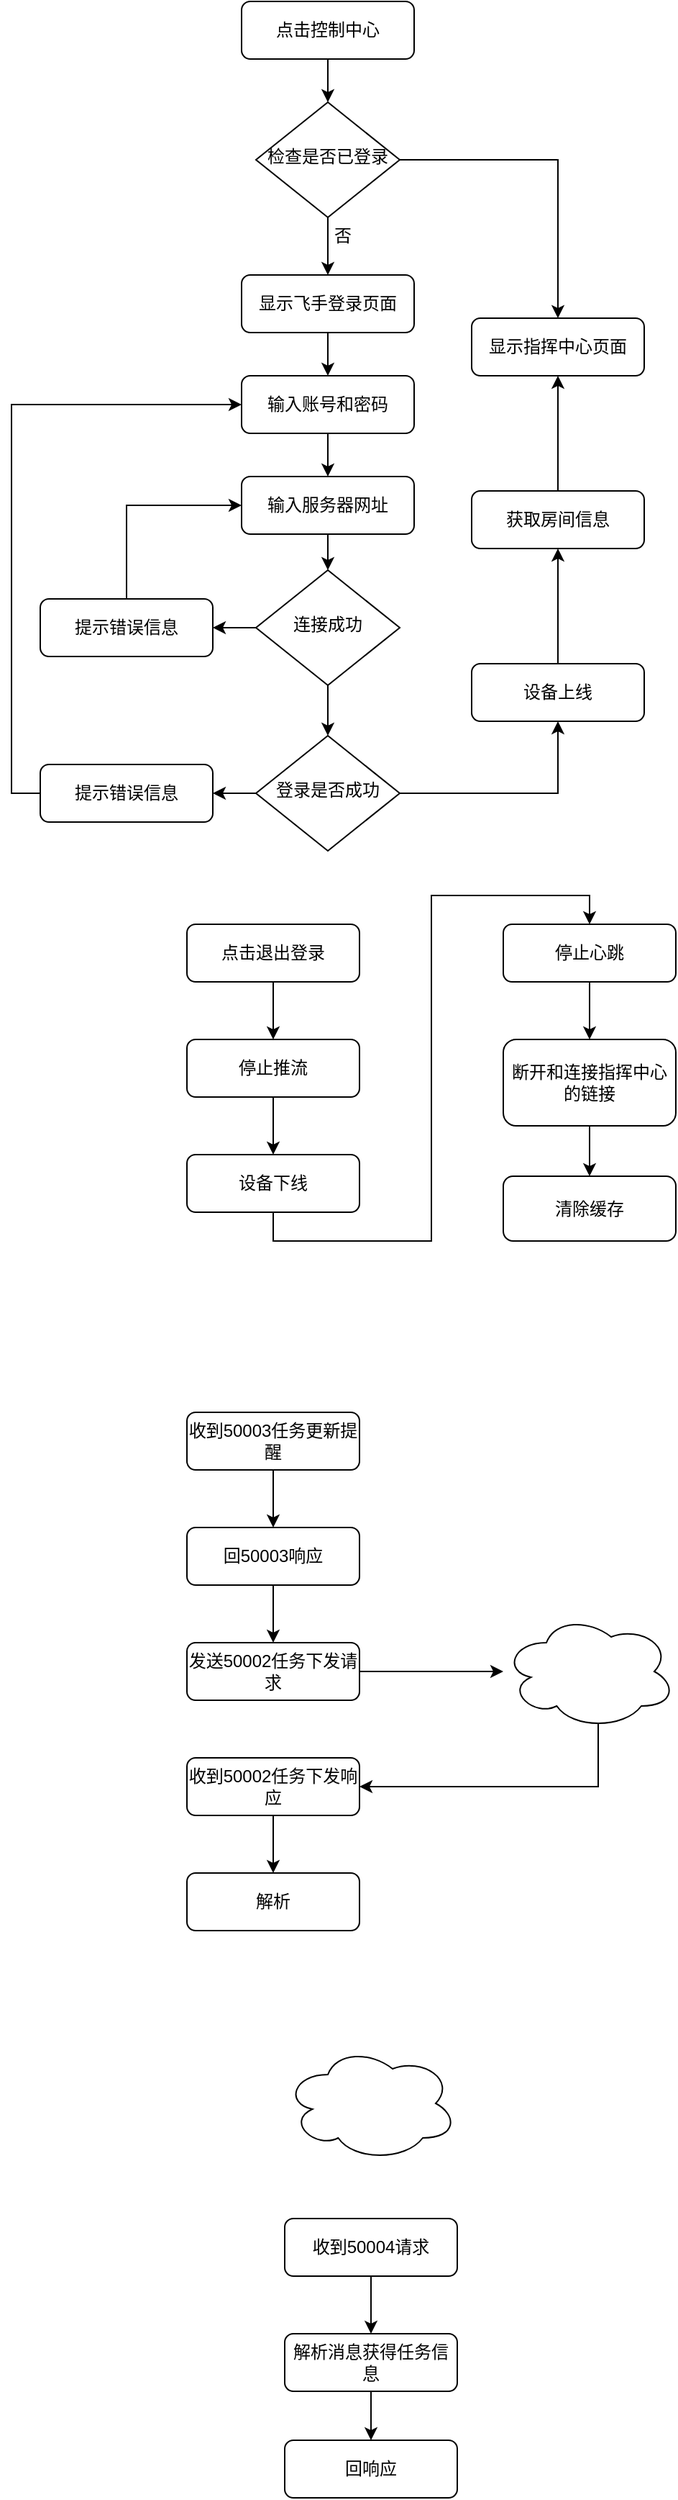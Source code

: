 <mxfile version="21.2.9" type="github">
  <diagram id="C5RBs43oDa-KdzZeNtuy" name="Page-1">
    <mxGraphModel dx="1619" dy="796" grid="1" gridSize="10" guides="1" tooltips="1" connect="1" arrows="1" fold="1" page="1" pageScale="1" pageWidth="827" pageHeight="1169" math="0" shadow="0">
      <root>
        <mxCell id="WIyWlLk6GJQsqaUBKTNV-0" />
        <mxCell id="WIyWlLk6GJQsqaUBKTNV-1" parent="WIyWlLk6GJQsqaUBKTNV-0" />
        <mxCell id="29L7NuxYqV0kYFTX0n2L-63" style="edgeStyle=orthogonalEdgeStyle;rounded=0;orthogonalLoop=1;jettySize=auto;html=1;exitX=0.5;exitY=1;exitDx=0;exitDy=0;entryX=0.5;entryY=0;entryDx=0;entryDy=0;" edge="1" parent="WIyWlLk6GJQsqaUBKTNV-1" source="WIyWlLk6GJQsqaUBKTNV-3" target="WIyWlLk6GJQsqaUBKTNV-6">
          <mxGeometry relative="1" as="geometry" />
        </mxCell>
        <mxCell id="WIyWlLk6GJQsqaUBKTNV-3" value="点击控制中心" style="rounded=1;whiteSpace=wrap;html=1;fontSize=12;glass=0;strokeWidth=1;shadow=0;" parent="WIyWlLk6GJQsqaUBKTNV-1" vertex="1">
          <mxGeometry x="180" y="40" width="120" height="40" as="geometry" />
        </mxCell>
        <mxCell id="29L7NuxYqV0kYFTX0n2L-9" style="edgeStyle=orthogonalEdgeStyle;rounded=0;orthogonalLoop=1;jettySize=auto;html=1;exitX=1;exitY=0.5;exitDx=0;exitDy=0;" edge="1" parent="WIyWlLk6GJQsqaUBKTNV-1" source="WIyWlLk6GJQsqaUBKTNV-6" target="WIyWlLk6GJQsqaUBKTNV-7">
          <mxGeometry relative="1" as="geometry" />
        </mxCell>
        <mxCell id="29L7NuxYqV0kYFTX0n2L-30" style="edgeStyle=orthogonalEdgeStyle;rounded=0;orthogonalLoop=1;jettySize=auto;html=1;exitX=0.5;exitY=1;exitDx=0;exitDy=0;entryX=0.5;entryY=0;entryDx=0;entryDy=0;" edge="1" parent="WIyWlLk6GJQsqaUBKTNV-1" source="WIyWlLk6GJQsqaUBKTNV-6" target="29L7NuxYqV0kYFTX0n2L-5">
          <mxGeometry relative="1" as="geometry" />
        </mxCell>
        <mxCell id="WIyWlLk6GJQsqaUBKTNV-6" value="检查是否已登录" style="rhombus;whiteSpace=wrap;html=1;shadow=0;fontFamily=Helvetica;fontSize=12;align=center;strokeWidth=1;spacing=6;spacingTop=-4;" parent="WIyWlLk6GJQsqaUBKTNV-1" vertex="1">
          <mxGeometry x="190" y="110" width="100" height="80" as="geometry" />
        </mxCell>
        <mxCell id="WIyWlLk6GJQsqaUBKTNV-7" value="显示指挥中心页面" style="rounded=1;whiteSpace=wrap;html=1;fontSize=12;glass=0;strokeWidth=1;shadow=0;" parent="WIyWlLk6GJQsqaUBKTNV-1" vertex="1">
          <mxGeometry x="340" y="260" width="120" height="40" as="geometry" />
        </mxCell>
        <mxCell id="29L7NuxYqV0kYFTX0n2L-58" style="edgeStyle=orthogonalEdgeStyle;rounded=0;orthogonalLoop=1;jettySize=auto;html=1;exitX=0.5;exitY=1;exitDx=0;exitDy=0;entryX=0.5;entryY=0;entryDx=0;entryDy=0;" edge="1" parent="WIyWlLk6GJQsqaUBKTNV-1" source="WIyWlLk6GJQsqaUBKTNV-11" target="29L7NuxYqV0kYFTX0n2L-54">
          <mxGeometry relative="1" as="geometry" />
        </mxCell>
        <mxCell id="WIyWlLk6GJQsqaUBKTNV-11" value="输入账号和密码" style="rounded=1;whiteSpace=wrap;html=1;fontSize=12;glass=0;strokeWidth=1;shadow=0;" parent="WIyWlLk6GJQsqaUBKTNV-1" vertex="1">
          <mxGeometry x="180" y="300" width="120" height="40" as="geometry" />
        </mxCell>
        <mxCell id="29L7NuxYqV0kYFTX0n2L-72" value="" style="edgeStyle=orthogonalEdgeStyle;rounded=0;orthogonalLoop=1;jettySize=auto;html=1;" edge="1" parent="WIyWlLk6GJQsqaUBKTNV-1" source="WIyWlLk6GJQsqaUBKTNV-12" target="29L7NuxYqV0kYFTX0n2L-71">
          <mxGeometry relative="1" as="geometry" />
        </mxCell>
        <mxCell id="WIyWlLk6GJQsqaUBKTNV-12" value="点击退出登录" style="rounded=1;whiteSpace=wrap;html=1;fontSize=12;glass=0;strokeWidth=1;shadow=0;" parent="WIyWlLk6GJQsqaUBKTNV-1" vertex="1">
          <mxGeometry x="142" y="681" width="120" height="40" as="geometry" />
        </mxCell>
        <mxCell id="29L7NuxYqV0kYFTX0n2L-31" style="edgeStyle=orthogonalEdgeStyle;rounded=0;orthogonalLoop=1;jettySize=auto;html=1;exitX=0.5;exitY=1;exitDx=0;exitDy=0;entryX=0.5;entryY=0;entryDx=0;entryDy=0;" edge="1" parent="WIyWlLk6GJQsqaUBKTNV-1" source="29L7NuxYqV0kYFTX0n2L-5" target="WIyWlLk6GJQsqaUBKTNV-11">
          <mxGeometry relative="1" as="geometry" />
        </mxCell>
        <mxCell id="29L7NuxYqV0kYFTX0n2L-5" value="显示飞手登录页面" style="rounded=1;whiteSpace=wrap;html=1;" vertex="1" parent="WIyWlLk6GJQsqaUBKTNV-1">
          <mxGeometry x="180" y="230" width="120" height="40" as="geometry" />
        </mxCell>
        <mxCell id="29L7NuxYqV0kYFTX0n2L-66" style="edgeStyle=orthogonalEdgeStyle;rounded=0;orthogonalLoop=1;jettySize=auto;html=1;exitX=1;exitY=0.5;exitDx=0;exitDy=0;entryX=0.5;entryY=1;entryDx=0;entryDy=0;" edge="1" parent="WIyWlLk6GJQsqaUBKTNV-1" source="29L7NuxYqV0kYFTX0n2L-6" target="29L7NuxYqV0kYFTX0n2L-47">
          <mxGeometry relative="1" as="geometry" />
        </mxCell>
        <mxCell id="29L7NuxYqV0kYFTX0n2L-69" style="edgeStyle=orthogonalEdgeStyle;rounded=0;orthogonalLoop=1;jettySize=auto;html=1;exitX=0;exitY=0.5;exitDx=0;exitDy=0;entryX=1;entryY=0.5;entryDx=0;entryDy=0;" edge="1" parent="WIyWlLk6GJQsqaUBKTNV-1" source="29L7NuxYqV0kYFTX0n2L-6" target="29L7NuxYqV0kYFTX0n2L-7">
          <mxGeometry relative="1" as="geometry" />
        </mxCell>
        <mxCell id="29L7NuxYqV0kYFTX0n2L-6" value="登录是否成功" style="rhombus;whiteSpace=wrap;html=1;shadow=0;fontFamily=Helvetica;fontSize=12;align=center;strokeWidth=1;spacing=6;spacingTop=-4;" vertex="1" parent="WIyWlLk6GJQsqaUBKTNV-1">
          <mxGeometry x="190" y="550" width="100" height="80" as="geometry" />
        </mxCell>
        <mxCell id="29L7NuxYqV0kYFTX0n2L-70" style="edgeStyle=orthogonalEdgeStyle;rounded=0;orthogonalLoop=1;jettySize=auto;html=1;exitX=0;exitY=0.5;exitDx=0;exitDy=0;entryX=0;entryY=0.5;entryDx=0;entryDy=0;" edge="1" parent="WIyWlLk6GJQsqaUBKTNV-1" source="29L7NuxYqV0kYFTX0n2L-7" target="WIyWlLk6GJQsqaUBKTNV-11">
          <mxGeometry relative="1" as="geometry" />
        </mxCell>
        <mxCell id="29L7NuxYqV0kYFTX0n2L-7" value="提示错误信息" style="rounded=1;whiteSpace=wrap;html=1;fontSize=12;glass=0;strokeWidth=1;shadow=0;" vertex="1" parent="WIyWlLk6GJQsqaUBKTNV-1">
          <mxGeometry x="40" y="570" width="120" height="40" as="geometry" />
        </mxCell>
        <mxCell id="29L7NuxYqV0kYFTX0n2L-55" style="edgeStyle=orthogonalEdgeStyle;rounded=0;orthogonalLoop=1;jettySize=auto;html=1;exitX=0;exitY=0.5;exitDx=0;exitDy=0;entryX=1;entryY=0.5;entryDx=0;entryDy=0;" edge="1" parent="WIyWlLk6GJQsqaUBKTNV-1" source="29L7NuxYqV0kYFTX0n2L-11" target="29L7NuxYqV0kYFTX0n2L-25">
          <mxGeometry relative="1" as="geometry" />
        </mxCell>
        <mxCell id="29L7NuxYqV0kYFTX0n2L-61" style="edgeStyle=orthogonalEdgeStyle;rounded=0;orthogonalLoop=1;jettySize=auto;html=1;exitX=0.5;exitY=1;exitDx=0;exitDy=0;entryX=0.5;entryY=0;entryDx=0;entryDy=0;" edge="1" parent="WIyWlLk6GJQsqaUBKTNV-1" source="29L7NuxYqV0kYFTX0n2L-11" target="29L7NuxYqV0kYFTX0n2L-6">
          <mxGeometry relative="1" as="geometry" />
        </mxCell>
        <mxCell id="29L7NuxYqV0kYFTX0n2L-11" value="连接成功" style="rhombus;whiteSpace=wrap;html=1;shadow=0;fontFamily=Helvetica;fontSize=12;align=center;strokeWidth=1;spacing=6;spacingTop=-4;" vertex="1" parent="WIyWlLk6GJQsqaUBKTNV-1">
          <mxGeometry x="190" y="435" width="100" height="80" as="geometry" />
        </mxCell>
        <mxCell id="29L7NuxYqV0kYFTX0n2L-56" style="edgeStyle=orthogonalEdgeStyle;rounded=0;orthogonalLoop=1;jettySize=auto;html=1;exitX=0.5;exitY=0;exitDx=0;exitDy=0;entryX=0;entryY=0.5;entryDx=0;entryDy=0;" edge="1" parent="WIyWlLk6GJQsqaUBKTNV-1" source="29L7NuxYqV0kYFTX0n2L-25" target="29L7NuxYqV0kYFTX0n2L-54">
          <mxGeometry relative="1" as="geometry" />
        </mxCell>
        <mxCell id="29L7NuxYqV0kYFTX0n2L-25" value="提示错误信息" style="rounded=1;whiteSpace=wrap;html=1;fontSize=12;glass=0;strokeWidth=1;shadow=0;" vertex="1" parent="WIyWlLk6GJQsqaUBKTNV-1">
          <mxGeometry x="40" y="455" width="120" height="40" as="geometry" />
        </mxCell>
        <mxCell id="29L7NuxYqV0kYFTX0n2L-39" value="否" style="text;html=1;align=center;verticalAlign=middle;resizable=0;points=[];autosize=1;strokeColor=none;fillColor=none;" vertex="1" parent="WIyWlLk6GJQsqaUBKTNV-1">
          <mxGeometry x="230" y="188" width="40" height="30" as="geometry" />
        </mxCell>
        <mxCell id="29L7NuxYqV0kYFTX0n2L-67" style="edgeStyle=orthogonalEdgeStyle;rounded=0;orthogonalLoop=1;jettySize=auto;html=1;exitX=0.5;exitY=0;exitDx=0;exitDy=0;entryX=0.5;entryY=1;entryDx=0;entryDy=0;" edge="1" parent="WIyWlLk6GJQsqaUBKTNV-1" source="29L7NuxYqV0kYFTX0n2L-47" target="29L7NuxYqV0kYFTX0n2L-50">
          <mxGeometry relative="1" as="geometry" />
        </mxCell>
        <mxCell id="29L7NuxYqV0kYFTX0n2L-47" value="设备上线" style="rounded=1;whiteSpace=wrap;html=1;fontSize=12;glass=0;strokeWidth=1;shadow=0;" vertex="1" parent="WIyWlLk6GJQsqaUBKTNV-1">
          <mxGeometry x="340" y="500" width="120" height="40" as="geometry" />
        </mxCell>
        <mxCell id="29L7NuxYqV0kYFTX0n2L-68" style="edgeStyle=orthogonalEdgeStyle;rounded=0;orthogonalLoop=1;jettySize=auto;html=1;exitX=0.5;exitY=0;exitDx=0;exitDy=0;entryX=0.5;entryY=1;entryDx=0;entryDy=0;" edge="1" parent="WIyWlLk6GJQsqaUBKTNV-1" source="29L7NuxYqV0kYFTX0n2L-50" target="WIyWlLk6GJQsqaUBKTNV-7">
          <mxGeometry relative="1" as="geometry" />
        </mxCell>
        <mxCell id="29L7NuxYqV0kYFTX0n2L-50" value="获取房间信息" style="rounded=1;whiteSpace=wrap;html=1;fontSize=12;glass=0;strokeWidth=1;shadow=0;" vertex="1" parent="WIyWlLk6GJQsqaUBKTNV-1">
          <mxGeometry x="340" y="380" width="120" height="40" as="geometry" />
        </mxCell>
        <mxCell id="29L7NuxYqV0kYFTX0n2L-60" style="edgeStyle=orthogonalEdgeStyle;rounded=0;orthogonalLoop=1;jettySize=auto;html=1;exitX=0.5;exitY=1;exitDx=0;exitDy=0;entryX=0.5;entryY=0;entryDx=0;entryDy=0;" edge="1" parent="WIyWlLk6GJQsqaUBKTNV-1" source="29L7NuxYqV0kYFTX0n2L-54" target="29L7NuxYqV0kYFTX0n2L-11">
          <mxGeometry relative="1" as="geometry" />
        </mxCell>
        <mxCell id="29L7NuxYqV0kYFTX0n2L-54" value="输入服务器网址" style="rounded=1;whiteSpace=wrap;html=1;fontSize=12;glass=0;strokeWidth=1;shadow=0;" vertex="1" parent="WIyWlLk6GJQsqaUBKTNV-1">
          <mxGeometry x="180" y="370" width="120" height="40" as="geometry" />
        </mxCell>
        <mxCell id="29L7NuxYqV0kYFTX0n2L-74" value="" style="edgeStyle=orthogonalEdgeStyle;rounded=0;orthogonalLoop=1;jettySize=auto;html=1;" edge="1" parent="WIyWlLk6GJQsqaUBKTNV-1" source="29L7NuxYqV0kYFTX0n2L-71" target="29L7NuxYqV0kYFTX0n2L-73">
          <mxGeometry relative="1" as="geometry" />
        </mxCell>
        <mxCell id="29L7NuxYqV0kYFTX0n2L-71" value="停止推流" style="whiteSpace=wrap;html=1;rounded=1;glass=0;strokeWidth=1;shadow=0;" vertex="1" parent="WIyWlLk6GJQsqaUBKTNV-1">
          <mxGeometry x="142" y="761" width="120" height="40" as="geometry" />
        </mxCell>
        <mxCell id="29L7NuxYqV0kYFTX0n2L-81" style="edgeStyle=orthogonalEdgeStyle;rounded=0;orthogonalLoop=1;jettySize=auto;html=1;exitX=0.5;exitY=1;exitDx=0;exitDy=0;entryX=0.5;entryY=0;entryDx=0;entryDy=0;" edge="1" parent="WIyWlLk6GJQsqaUBKTNV-1" source="29L7NuxYqV0kYFTX0n2L-73" target="29L7NuxYqV0kYFTX0n2L-75">
          <mxGeometry relative="1" as="geometry" />
        </mxCell>
        <mxCell id="29L7NuxYqV0kYFTX0n2L-73" value="设备下线" style="whiteSpace=wrap;html=1;rounded=1;glass=0;strokeWidth=1;shadow=0;" vertex="1" parent="WIyWlLk6GJQsqaUBKTNV-1">
          <mxGeometry x="142" y="841" width="120" height="40" as="geometry" />
        </mxCell>
        <mxCell id="29L7NuxYqV0kYFTX0n2L-78" value="" style="edgeStyle=orthogonalEdgeStyle;rounded=0;orthogonalLoop=1;jettySize=auto;html=1;" edge="1" parent="WIyWlLk6GJQsqaUBKTNV-1" source="29L7NuxYqV0kYFTX0n2L-75" target="29L7NuxYqV0kYFTX0n2L-77">
          <mxGeometry relative="1" as="geometry" />
        </mxCell>
        <mxCell id="29L7NuxYqV0kYFTX0n2L-75" value="停止心跳" style="whiteSpace=wrap;html=1;rounded=1;glass=0;strokeWidth=1;shadow=0;" vertex="1" parent="WIyWlLk6GJQsqaUBKTNV-1">
          <mxGeometry x="362" y="681" width="120" height="40" as="geometry" />
        </mxCell>
        <mxCell id="29L7NuxYqV0kYFTX0n2L-80" value="" style="edgeStyle=orthogonalEdgeStyle;rounded=0;orthogonalLoop=1;jettySize=auto;html=1;" edge="1" parent="WIyWlLk6GJQsqaUBKTNV-1" source="29L7NuxYqV0kYFTX0n2L-77" target="29L7NuxYqV0kYFTX0n2L-79">
          <mxGeometry relative="1" as="geometry" />
        </mxCell>
        <mxCell id="29L7NuxYqV0kYFTX0n2L-77" value="断开和连接指挥中心的链接" style="whiteSpace=wrap;html=1;rounded=1;glass=0;strokeWidth=1;shadow=0;" vertex="1" parent="WIyWlLk6GJQsqaUBKTNV-1">
          <mxGeometry x="362" y="761" width="120" height="60" as="geometry" />
        </mxCell>
        <mxCell id="29L7NuxYqV0kYFTX0n2L-79" value="清除缓存" style="whiteSpace=wrap;html=1;rounded=1;glass=0;strokeWidth=1;shadow=0;" vertex="1" parent="WIyWlLk6GJQsqaUBKTNV-1">
          <mxGeometry x="362" y="856" width="120" height="45" as="geometry" />
        </mxCell>
        <mxCell id="29L7NuxYqV0kYFTX0n2L-84" value="" style="edgeStyle=orthogonalEdgeStyle;rounded=0;orthogonalLoop=1;jettySize=auto;html=1;" edge="1" parent="WIyWlLk6GJQsqaUBKTNV-1" source="29L7NuxYqV0kYFTX0n2L-82" target="29L7NuxYqV0kYFTX0n2L-83">
          <mxGeometry relative="1" as="geometry" />
        </mxCell>
        <mxCell id="29L7NuxYqV0kYFTX0n2L-82" value="收到50003任务更新提醒" style="rounded=1;whiteSpace=wrap;html=1;fontSize=12;glass=0;strokeWidth=1;shadow=0;" vertex="1" parent="WIyWlLk6GJQsqaUBKTNV-1">
          <mxGeometry x="142" y="1020" width="120" height="40" as="geometry" />
        </mxCell>
        <mxCell id="29L7NuxYqV0kYFTX0n2L-86" value="" style="edgeStyle=orthogonalEdgeStyle;rounded=0;orthogonalLoop=1;jettySize=auto;html=1;" edge="1" parent="WIyWlLk6GJQsqaUBKTNV-1" source="29L7NuxYqV0kYFTX0n2L-83" target="29L7NuxYqV0kYFTX0n2L-85">
          <mxGeometry relative="1" as="geometry" />
        </mxCell>
        <mxCell id="29L7NuxYqV0kYFTX0n2L-83" value="回50003响应" style="rounded=1;whiteSpace=wrap;html=1;fontSize=12;glass=0;strokeWidth=1;shadow=0;" vertex="1" parent="WIyWlLk6GJQsqaUBKTNV-1">
          <mxGeometry x="142" y="1100" width="120" height="40" as="geometry" />
        </mxCell>
        <mxCell id="29L7NuxYqV0kYFTX0n2L-92" style="edgeStyle=orthogonalEdgeStyle;rounded=0;orthogonalLoop=1;jettySize=auto;html=1;exitX=1;exitY=0.5;exitDx=0;exitDy=0;" edge="1" parent="WIyWlLk6GJQsqaUBKTNV-1" source="29L7NuxYqV0kYFTX0n2L-85" target="29L7NuxYqV0kYFTX0n2L-91">
          <mxGeometry relative="1" as="geometry" />
        </mxCell>
        <mxCell id="29L7NuxYqV0kYFTX0n2L-85" value="发送50002任务下发请求" style="rounded=1;whiteSpace=wrap;html=1;fontSize=12;glass=0;strokeWidth=1;shadow=0;" vertex="1" parent="WIyWlLk6GJQsqaUBKTNV-1">
          <mxGeometry x="142" y="1180" width="120" height="40" as="geometry" />
        </mxCell>
        <mxCell id="29L7NuxYqV0kYFTX0n2L-90" value="" style="edgeStyle=orthogonalEdgeStyle;rounded=0;orthogonalLoop=1;jettySize=auto;html=1;" edge="1" parent="WIyWlLk6GJQsqaUBKTNV-1" source="29L7NuxYqV0kYFTX0n2L-87" target="29L7NuxYqV0kYFTX0n2L-89">
          <mxGeometry relative="1" as="geometry" />
        </mxCell>
        <mxCell id="29L7NuxYqV0kYFTX0n2L-87" value="收到50002任务下发响应" style="rounded=1;whiteSpace=wrap;html=1;fontSize=12;glass=0;strokeWidth=1;shadow=0;" vertex="1" parent="WIyWlLk6GJQsqaUBKTNV-1">
          <mxGeometry x="142" y="1260" width="120" height="40" as="geometry" />
        </mxCell>
        <mxCell id="29L7NuxYqV0kYFTX0n2L-89" value="解析" style="rounded=1;whiteSpace=wrap;html=1;fontSize=12;glass=0;strokeWidth=1;shadow=0;" vertex="1" parent="WIyWlLk6GJQsqaUBKTNV-1">
          <mxGeometry x="142" y="1340" width="120" height="40" as="geometry" />
        </mxCell>
        <mxCell id="29L7NuxYqV0kYFTX0n2L-94" style="edgeStyle=orthogonalEdgeStyle;rounded=0;orthogonalLoop=1;jettySize=auto;html=1;exitX=0.55;exitY=0.95;exitDx=0;exitDy=0;exitPerimeter=0;entryX=1;entryY=0.5;entryDx=0;entryDy=0;" edge="1" parent="WIyWlLk6GJQsqaUBKTNV-1" source="29L7NuxYqV0kYFTX0n2L-91" target="29L7NuxYqV0kYFTX0n2L-87">
          <mxGeometry relative="1" as="geometry">
            <Array as="points">
              <mxPoint x="428" y="1280" />
            </Array>
          </mxGeometry>
        </mxCell>
        <mxCell id="29L7NuxYqV0kYFTX0n2L-91" value="" style="ellipse;shape=cloud;whiteSpace=wrap;html=1;" vertex="1" parent="WIyWlLk6GJQsqaUBKTNV-1">
          <mxGeometry x="362" y="1160" width="120" height="80" as="geometry" />
        </mxCell>
        <mxCell id="29L7NuxYqV0kYFTX0n2L-95" value="" style="ellipse;shape=cloud;whiteSpace=wrap;html=1;" vertex="1" parent="WIyWlLk6GJQsqaUBKTNV-1">
          <mxGeometry x="210" y="1460" width="120" height="80" as="geometry" />
        </mxCell>
        <mxCell id="29L7NuxYqV0kYFTX0n2L-98" value="" style="edgeStyle=orthogonalEdgeStyle;rounded=0;orthogonalLoop=1;jettySize=auto;html=1;" edge="1" parent="WIyWlLk6GJQsqaUBKTNV-1" source="29L7NuxYqV0kYFTX0n2L-96" target="29L7NuxYqV0kYFTX0n2L-97">
          <mxGeometry relative="1" as="geometry" />
        </mxCell>
        <mxCell id="29L7NuxYqV0kYFTX0n2L-96" value="收到50004请求" style="rounded=1;whiteSpace=wrap;html=1;fontSize=12;glass=0;strokeWidth=1;shadow=0;" vertex="1" parent="WIyWlLk6GJQsqaUBKTNV-1">
          <mxGeometry x="210" y="1580" width="120" height="40" as="geometry" />
        </mxCell>
        <mxCell id="29L7NuxYqV0kYFTX0n2L-100" value="" style="edgeStyle=orthogonalEdgeStyle;rounded=0;orthogonalLoop=1;jettySize=auto;html=1;" edge="1" parent="WIyWlLk6GJQsqaUBKTNV-1" source="29L7NuxYqV0kYFTX0n2L-97" target="29L7NuxYqV0kYFTX0n2L-99">
          <mxGeometry relative="1" as="geometry" />
        </mxCell>
        <mxCell id="29L7NuxYqV0kYFTX0n2L-97" value="解析消息获得任务信息" style="rounded=1;whiteSpace=wrap;html=1;fontSize=12;glass=0;strokeWidth=1;shadow=0;" vertex="1" parent="WIyWlLk6GJQsqaUBKTNV-1">
          <mxGeometry x="210" y="1660" width="120" height="40" as="geometry" />
        </mxCell>
        <mxCell id="29L7NuxYqV0kYFTX0n2L-99" value="回响应" style="rounded=1;whiteSpace=wrap;html=1;fontSize=12;glass=0;strokeWidth=1;shadow=0;" vertex="1" parent="WIyWlLk6GJQsqaUBKTNV-1">
          <mxGeometry x="210" y="1734" width="120" height="40" as="geometry" />
        </mxCell>
      </root>
    </mxGraphModel>
  </diagram>
</mxfile>
